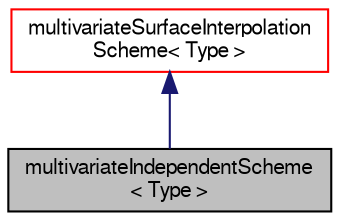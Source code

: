 digraph "multivariateIndependentScheme&lt; Type &gt;"
{
  bgcolor="transparent";
  edge [fontname="FreeSans",fontsize="10",labelfontname="FreeSans",labelfontsize="10"];
  node [fontname="FreeSans",fontsize="10",shape=record];
  Node3 [label="multivariateIndependentScheme\l\< Type \>",height=0.2,width=0.4,color="black", fillcolor="grey75", style="filled", fontcolor="black"];
  Node4 -> Node3 [dir="back",color="midnightblue",fontsize="10",style="solid",fontname="FreeSans"];
  Node4 [label="multivariateSurfaceInterpolation\lScheme\< Type \>",height=0.2,width=0.4,color="red",URL="$a23118.html",tooltip="Abstract base class for multi-variate surface interpolation schemes. "];
}
